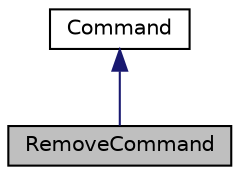 digraph "RemoveCommand"
{
 // LATEX_PDF_SIZE
  edge [fontname="Helvetica",fontsize="10",labelfontname="Helvetica",labelfontsize="10"];
  node [fontname="Helvetica",fontsize="10",shape=record];
  Node1 [label="RemoveCommand",height=0.2,width=0.4,color="black", fillcolor="grey75", style="filled", fontcolor="black",tooltip="Lớp lệnh xóa sinh viên, giảng viên hoặc khoa khỏi cơ sở dữ liệu."];
  Node2 -> Node1 [dir="back",color="midnightblue",fontsize="10",style="solid"];
  Node2 [label="Command",height=0.2,width=0.4,color="black", fillcolor="white", style="filled",URL="$classCommand.html",tooltip="Lớp cơ sở cho các lệnh trong hệ thống quản lý sinh viên."];
}
